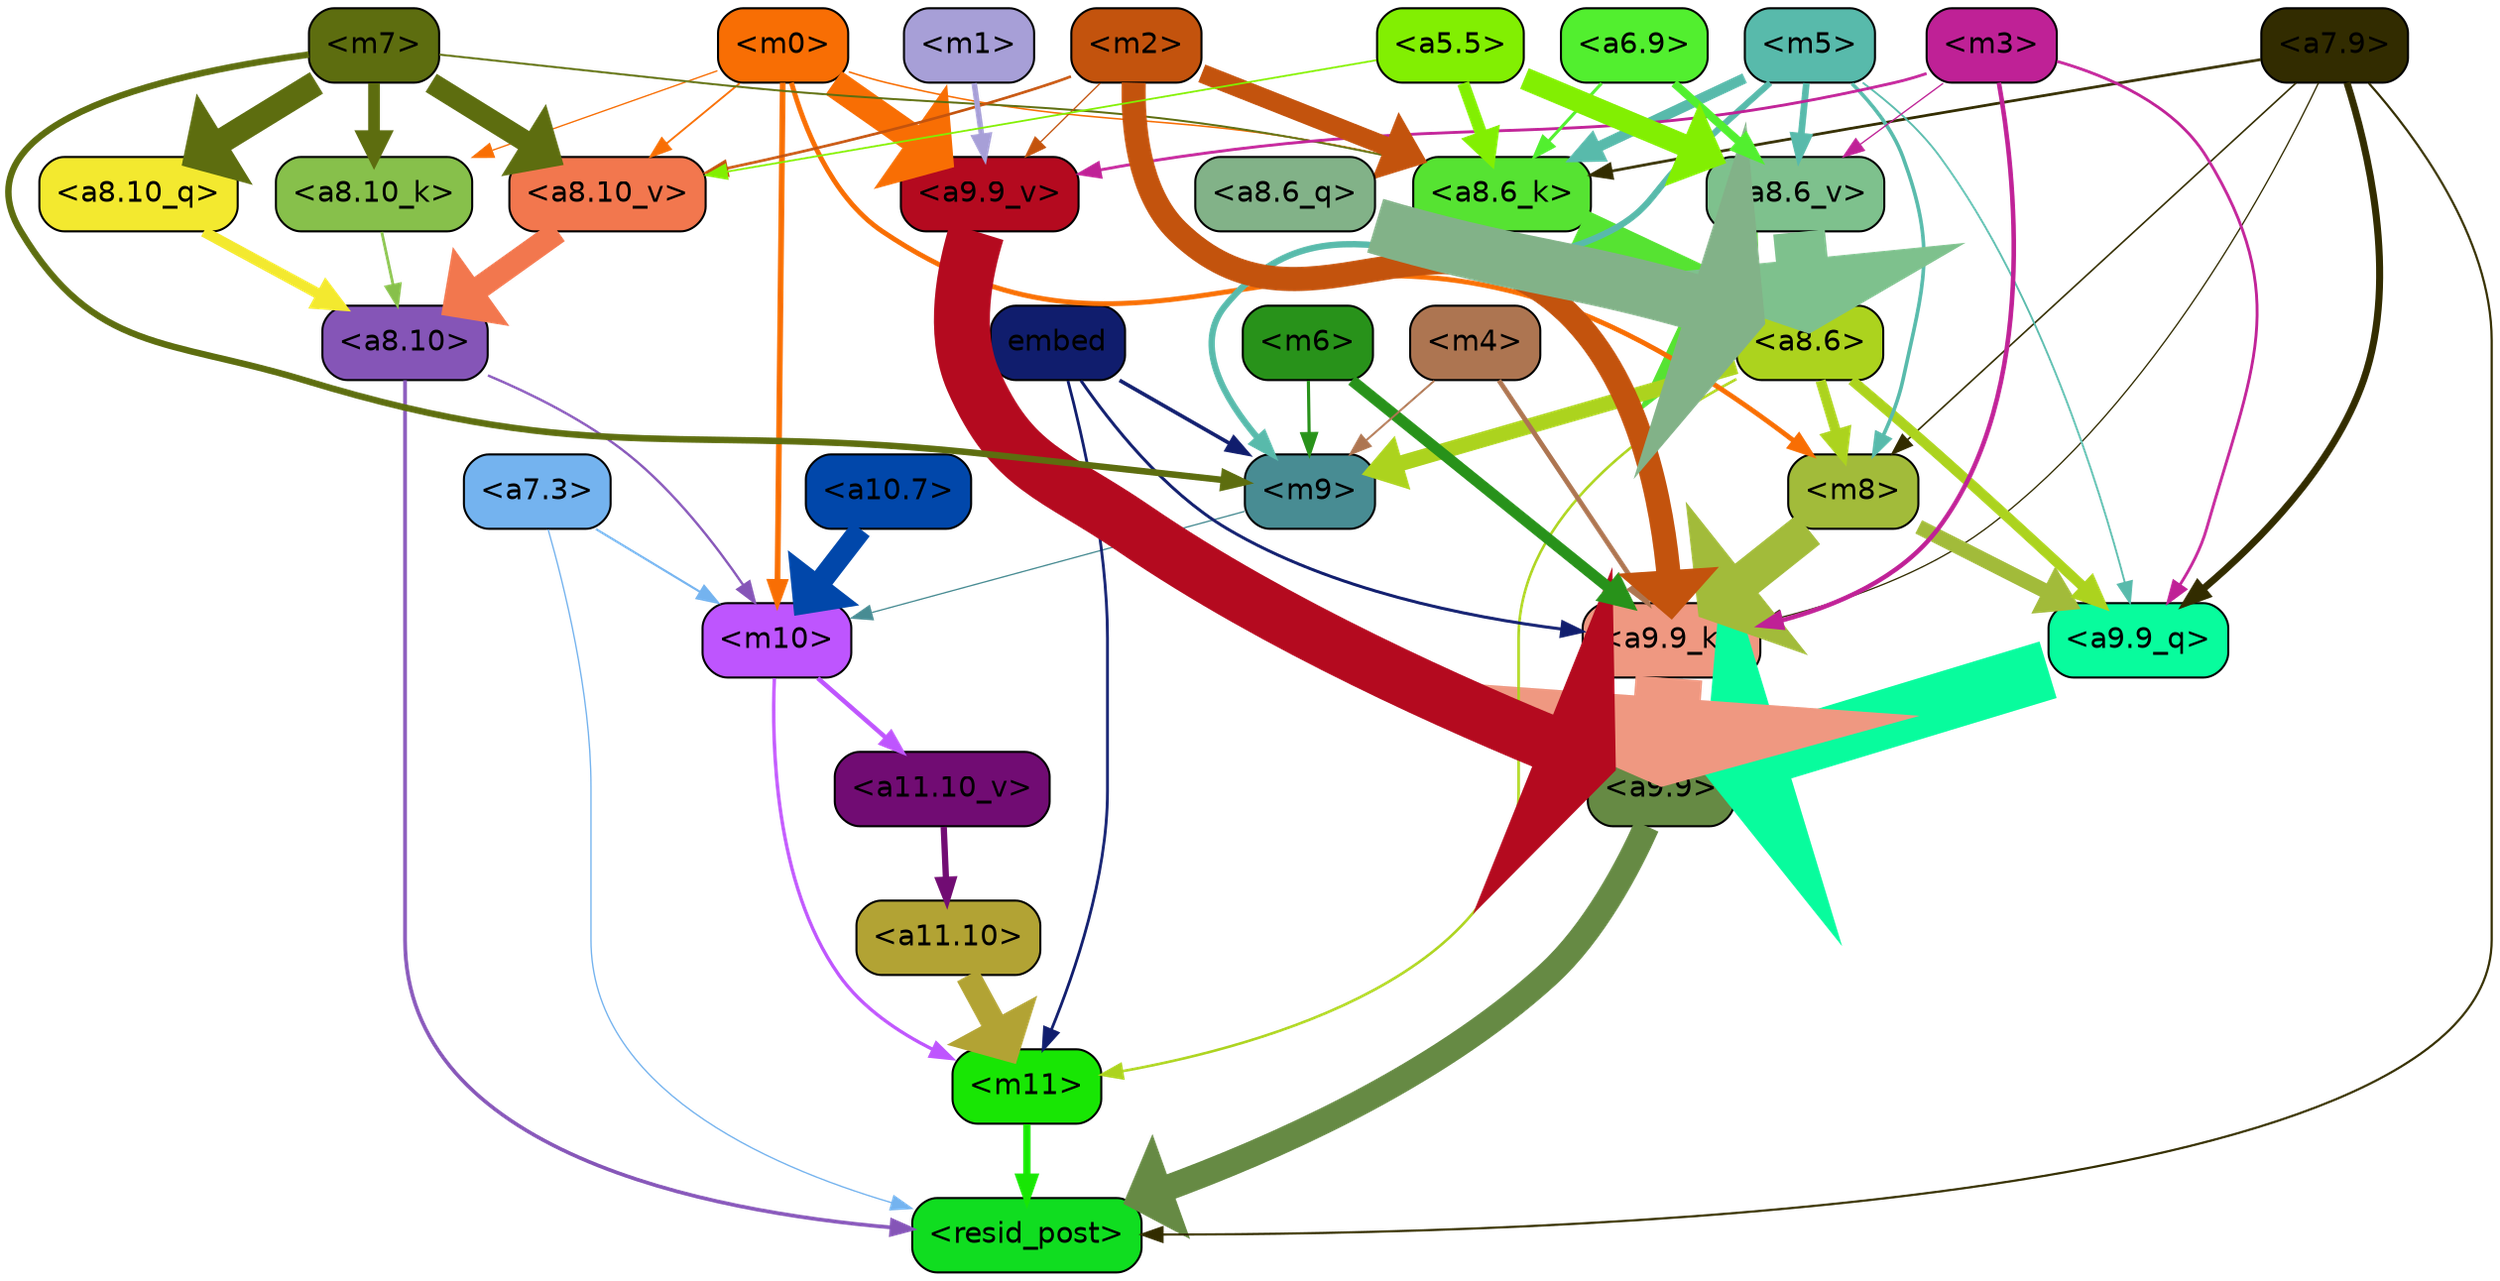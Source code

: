 strict digraph "" {
	graph [bgcolor=transparent,
		layout=dot,
		overlap=false,
		splines=true
	];
	"<m11>"	[color=black,
		fillcolor="#18e604",
		fontname=Helvetica,
		shape=box,
		style="filled, rounded"];
	"<resid_post>"	[color=black,
		fillcolor="#10dd20",
		fontname=Helvetica,
		shape=box,
		style="filled, rounded"];
	"<m11>" -> "<resid_post>"	[color="#18e604",
		penwidth=3.564229369163513];
	"<a9.9>"	[color=black,
		fillcolor="#668a44",
		fontname=Helvetica,
		shape=box,
		style="filled, rounded"];
	"<a9.9>" -> "<resid_post>"	[color="#668a44",
		penwidth=12.493714332580566];
	"<a8.10>"	[color=black,
		fillcolor="#8555b7",
		fontname=Helvetica,
		shape=box,
		style="filled, rounded"];
	"<a8.10>" -> "<resid_post>"	[color="#8555b7",
		penwidth=1.7969894409179688];
	"<m10>"	[color=black,
		fillcolor="#be55fe",
		fontname=Helvetica,
		shape=box,
		style="filled, rounded"];
	"<a8.10>" -> "<m10>"	[color="#8555b7",
		penwidth=1.1516046524047852];
	"<a7.9>"	[color=black,
		fillcolor="#322c00",
		fontname=Helvetica,
		shape=box,
		style="filled, rounded"];
	"<a7.9>" -> "<resid_post>"	[color="#322c00",
		penwidth=1.061915397644043];
	"<a9.9_q>"	[color=black,
		fillcolor="#08fc9d",
		fontname=Helvetica,
		shape=box,
		style="filled, rounded"];
	"<a7.9>" -> "<a9.9_q>"	[color="#322c00",
		penwidth=3.4010400772094727];
	"<a9.9_k>"	[color=black,
		fillcolor="#ef9881",
		fontname=Helvetica,
		shape=box,
		style="filled, rounded"];
	"<a7.9>" -> "<a9.9_k>"	[color="#322c00",
		penwidth=0.6359977722167969];
	"<m8>"	[color=black,
		fillcolor="#a2bb3a",
		fontname=Helvetica,
		shape=box,
		style="filled, rounded"];
	"<a7.9>" -> "<m8>"	[color="#322c00",
		penwidth=0.7847824096679688];
	"<a8.6_k>"	[color=black,
		fillcolor="#56e332",
		fontname=Helvetica,
		shape=box,
		style="filled, rounded"];
	"<a7.9>" -> "<a8.6_k>"	[color="#322c00",
		penwidth=1.3351249694824219];
	"<a7.3>"	[color=black,
		fillcolor="#74b3ef",
		fontname=Helvetica,
		shape=box,
		style="filled, rounded"];
	"<a7.3>" -> "<resid_post>"	[color="#74b3ef",
		penwidth=0.6493911743164062];
	"<a7.3>" -> "<m10>"	[color="#74b3ef",
		penwidth=1.0287714004516602];
	"<a11.10>"	[color=black,
		fillcolor="#b2a334",
		fontname=Helvetica,
		shape=box,
		style="filled, rounded"];
	"<a11.10>" -> "<m11>"	[color="#b2a334",
		penwidth=11.804504871368408];
	"<m10>" -> "<m11>"	[color="#be55fe",
		penwidth=1.6351637840270996];
	"<a11.10_v>"	[color=black,
		fillcolor="#710c73",
		fontname=Helvetica,
		shape=box,
		style="filled, rounded"];
	"<m10>" -> "<a11.10_v>"	[color="#be55fe",
		penwidth=2.195528030395508];
	"<a8.6>"	[color=black,
		fillcolor="#acd31e",
		fontname=Helvetica,
		shape=box,
		style="filled, rounded"];
	"<a8.6>" -> "<m11>"	[color="#acd31e",
		penwidth=1.2564282417297363];
	"<m9>"	[color=black,
		fillcolor="#488c93",
		fontname=Helvetica,
		shape=box,
		style="filled, rounded"];
	"<a8.6>" -> "<m9>"	[color="#acd31e",
		penwidth=7.538959503173828];
	"<a8.6>" -> "<a9.9_q>"	[color="#acd31e",
		penwidth=4.915989875793457];
	"<a8.6>" -> "<m8>"	[color="#acd31e",
		penwidth=4.953336715698242];
	embed	[color=black,
		fillcolor="#101d6d",
		fontname=Helvetica,
		shape=box,
		style="filled, rounded"];
	embed -> "<m11>"	[color="#101d6d",
		penwidth=1.3679008483886719];
	embed -> "<m9>"	[color="#101d6d",
		penwidth=1.8025074005126953];
	embed -> "<a9.9_k>"	[color="#101d6d",
		penwidth=1.4555702209472656];
	"<a11.10_v>" -> "<a11.10>"	[color="#710c73",
		penwidth=3.037395477294922];
	"<a10.7>"	[color=black,
		fillcolor="#0147aa",
		fontname=Helvetica,
		shape=box,
		style="filled, rounded"];
	"<a10.7>" -> "<m10>"	[color="#0147aa",
		penwidth=10.747549057006836];
	"<m9>" -> "<m10>"	[color="#488c93",
		penwidth=0.6350235939025879];
	"<m0>"	[color=black,
		fillcolor="#f86e04",
		fontname=Helvetica,
		shape=box,
		style="filled, rounded"];
	"<m0>" -> "<m10>"	[color="#f86e04",
		penwidth=2.7613906860351562];
	"<a9.9_v>"	[color=black,
		fillcolor="#b40a1f",
		fontname=Helvetica,
		shape=box,
		style="filled, rounded"];
	"<m0>" -> "<a9.9_v>"	[color="#f86e04",
		penwidth=13.730411529541016];
	"<m0>" -> "<m8>"	[color="#f86e04",
		penwidth=2.381570816040039];
	"<a8.10_k>"	[color=black,
		fillcolor="#87c04b",
		fontname=Helvetica,
		shape=box,
		style="filled, rounded"];
	"<m0>" -> "<a8.10_k>"	[color="#f86e04",
		penwidth=0.6495761871337891];
	"<m0>" -> "<a8.6_k>"	[color="#f86e04",
		penwidth=0.7486534118652344];
	"<a8.10_v>"	[color=black,
		fillcolor="#f2774e",
		fontname=Helvetica,
		shape=box,
		style="filled, rounded"];
	"<m0>" -> "<a8.10_v>"	[color="#f86e04",
		penwidth=0.8922653198242188];
	"<m7>"	[color=black,
		fillcolor="#5d6d0f",
		fontname=Helvetica,
		shape=box,
		style="filled, rounded"];
	"<m7>" -> "<m9>"	[color="#5d6d0f",
		penwidth=3.136892318725586];
	"<a8.10_q>"	[color=black,
		fillcolor="#f3e92f",
		fontname=Helvetica,
		shape=box,
		style="filled, rounded"];
	"<m7>" -> "<a8.10_q>"	[color="#5d6d0f",
		penwidth=12.156120300292969];
	"<m7>" -> "<a8.10_k>"	[color="#5d6d0f",
		penwidth=5.668270111083984];
	"<m7>" -> "<a8.6_k>"	[color="#5d6d0f",
		penwidth=0.9513492584228516];
	"<m7>" -> "<a8.10_v>"	[color="#5d6d0f",
		penwidth=10.289600372314453];
	"<m6>"	[color=black,
		fillcolor="#28921a",
		fontname=Helvetica,
		shape=box,
		style="filled, rounded"];
	"<m6>" -> "<m9>"	[color="#28921a",
		penwidth=1.5130538940429688];
	"<m6>" -> "<a9.9_k>"	[color="#28921a",
		penwidth=5.398126602172852];
	"<m5>"	[color=black,
		fillcolor="#58baab",
		fontname=Helvetica,
		shape=box,
		style="filled, rounded"];
	"<m5>" -> "<m9>"	[color="#58baab",
		penwidth=3.070161819458008];
	"<m5>" -> "<a9.9_q>"	[color="#58baab",
		penwidth=0.8938226699829102];
	"<m5>" -> "<m8>"	[color="#58baab",
		penwidth=1.7677688598632812];
	"<m5>" -> "<a8.6_k>"	[color="#58baab",
		penwidth=5.085668563842773];
	"<a8.6_v>"	[color=black,
		fillcolor="#7ec18d",
		fontname=Helvetica,
		shape=box,
		style="filled, rounded"];
	"<m5>" -> "<a8.6_v>"	[color="#58baab",
		penwidth=3.2228469848632812];
	"<m4>"	[color=black,
		fillcolor="#ad7551",
		fontname=Helvetica,
		shape=box,
		style="filled, rounded"];
	"<m4>" -> "<m9>"	[color="#ad7551",
		penwidth=0.9546451568603516];
	"<m4>" -> "<a9.9_k>"	[color="#ad7551",
		penwidth=2.334225654602051];
	"<a9.9_q>" -> "<a9.9>"	[color="#08fc9d",
		penwidth=28.56541872024536];
	"<a9.9_k>" -> "<a9.9>"	[color="#ef9881",
		penwidth=32.31142416596413];
	"<a9.9_v>" -> "<a9.9>"	[color="#b40a1f",
		penwidth=27.08489227294922];
	"<m8>" -> "<a9.9_q>"	[color="#a2bb3a",
		penwidth=7.189451217651367];
	"<m8>" -> "<a9.9_k>"	[color="#a2bb3a",
		penwidth=18.19952392578125];
	"<m3>"	[color=black,
		fillcolor="#bf2196",
		fontname=Helvetica,
		shape=box,
		style="filled, rounded"];
	"<m3>" -> "<a9.9_q>"	[color="#bf2196",
		penwidth=1.3806190490722656];
	"<m3>" -> "<a9.9_k>"	[color="#bf2196",
		penwidth=2.201329231262207];
	"<m3>" -> "<a9.9_v>"	[color="#bf2196",
		penwidth=1.3742599487304688];
	"<m3>" -> "<a8.6_v>"	[color="#bf2196",
		penwidth=0.6379051208496094];
	"<m2>"	[color=black,
		fillcolor="#c3530d",
		fontname=Helvetica,
		shape=box,
		style="filled, rounded"];
	"<m2>" -> "<a9.9_k>"	[color="#c3530d",
		penwidth=11.667590618133545];
	"<m2>" -> "<a9.9_v>"	[color="#c3530d",
		penwidth=0.6356887817382812];
	"<m2>" -> "<a8.6_k>"	[color="#c3530d",
		penwidth=9.172065734863281];
	"<m2>" -> "<a8.10_v>"	[color="#c3530d",
		penwidth=1.287038803100586];
	"<m1>"	[color=black,
		fillcolor="#a79fd7",
		fontname=Helvetica,
		shape=box,
		style="filled, rounded"];
	"<m1>" -> "<a9.9_v>"	[color="#a79fd7",
		penwidth=2.656749725341797];
	"<a8.10_q>" -> "<a8.10>"	[color="#f3e92f",
		penwidth=5.194318771362305];
	"<a8.6_q>"	[color=black,
		fillcolor="#82b288",
		fontname=Helvetica,
		shape=box,
		style="filled, rounded"];
	"<a8.6_q>" -> "<a8.6>"	[color="#82b288",
		penwidth=27.11296832561493];
	"<a8.10_k>" -> "<a8.10>"	[color="#87c04b",
		penwidth=1.3374805450439453];
	"<a8.6_k>" -> "<a8.6>"	[color="#56e332",
		penwidth=22.57996129989624];
	"<a8.10_v>" -> "<a8.10>"	[color="#f2774e",
		penwidth=11.339973449707031];
	"<a8.6_v>" -> "<a8.6>"	[color="#7ec18d",
		penwidth=25.068782806396484];
	"<a6.9>"	[color=black,
		fillcolor="#52ef2f",
		fontname=Helvetica,
		shape=box,
		style="filled, rounded"];
	"<a6.9>" -> "<a8.6_k>"	[color="#52ef2f",
		penwidth=1.504995346069336];
	"<a6.9>" -> "<a8.6_v>"	[color="#52ef2f",
		penwidth=3.925710678100586];
	"<a5.5>"	[color=black,
		fillcolor="#82ef02",
		fontname=Helvetica,
		shape=box,
		style="filled, rounded"];
	"<a5.5>" -> "<a8.6_k>"	[color="#82ef02",
		penwidth=5.877564430236816];
	"<a5.5>" -> "<a8.10_v>"	[color="#82ef02",
		penwidth=0.8552722930908203];
	"<a5.5>" -> "<a8.6_v>"	[color="#82ef02",
		penwidth=10.800443649291992];
}
